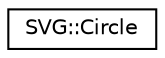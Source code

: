 digraph "Graphical Class Hierarchy"
{
 // LATEX_PDF_SIZE
  edge [fontname="Helvetica",fontsize="10",labelfontname="Helvetica",labelfontsize="10"];
  node [fontname="Helvetica",fontsize="10",shape=record];
  rankdir="LR";
  Node0 [label="SVG::Circle",height=0.2,width=0.4,color="black", fillcolor="white", style="filled",URL="$structSVG_1_1Circle.html",tooltip=" "];
}
